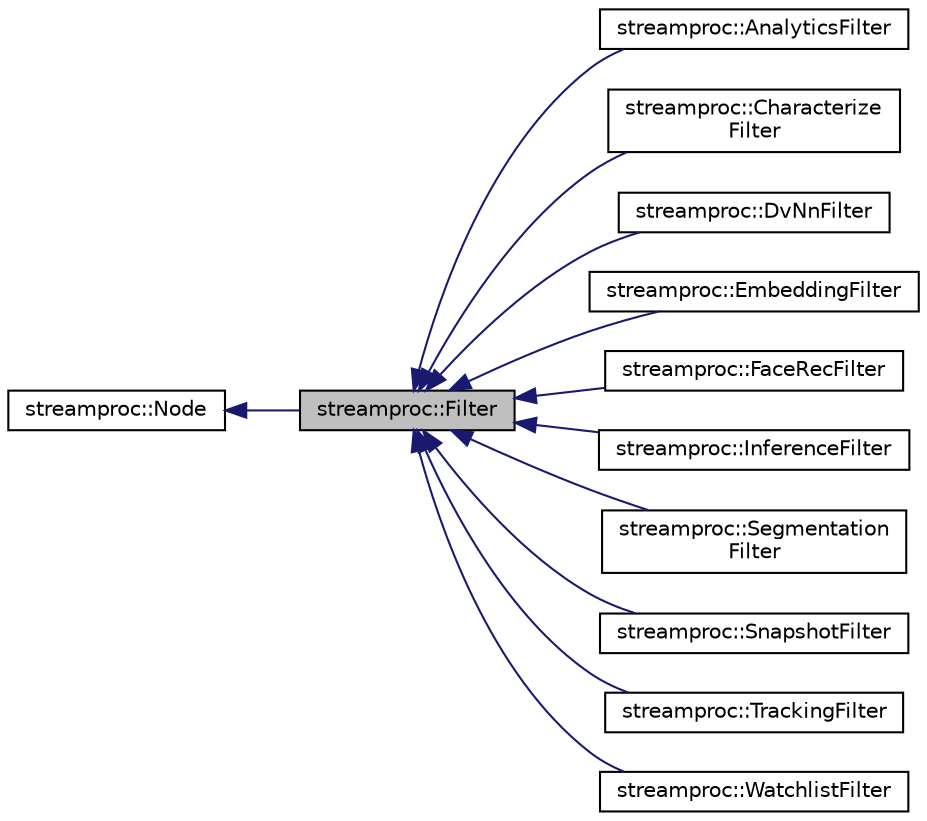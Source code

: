 digraph "streamproc::Filter"
{
  edge [fontname="Helvetica",fontsize="10",labelfontname="Helvetica",labelfontsize="10"];
  node [fontname="Helvetica",fontsize="10",shape=record];
  rankdir="LR";
  Node0 [label="streamproc::Filter",height=0.2,width=0.4,color="black", fillcolor="grey75", style="filled", fontcolor="black"];
  Node1 -> Node0 [dir="back",color="midnightblue",fontsize="10",style="solid",fontname="Helvetica"];
  Node1 [label="streamproc::Node",height=0.2,width=0.4,color="black", fillcolor="white", style="filled",URL="$dd/d01/classstreamproc_1_1Node.html",tooltip="Base class for node. "];
  Node0 -> Node2 [dir="back",color="midnightblue",fontsize="10",style="solid",fontname="Helvetica"];
  Node2 [label="streamproc::AnalyticsFilter",height=0.2,width=0.4,color="black", fillcolor="white", style="filled",URL="$da/dd3/classstreamproc_1_1AnalyticsFilter.html"];
  Node0 -> Node3 [dir="back",color="midnightblue",fontsize="10",style="solid",fontname="Helvetica"];
  Node3 [label="streamproc::Characterize\lFilter",height=0.2,width=0.4,color="black", fillcolor="white", style="filled",URL="$dd/d6d/classstreamproc_1_1CharacterizeFilter.html"];
  Node0 -> Node4 [dir="back",color="midnightblue",fontsize="10",style="solid",fontname="Helvetica"];
  Node4 [label="streamproc::DvNnFilter",height=0.2,width=0.4,color="black", fillcolor="white", style="filled",URL="$d3/d6f/classstreamproc_1_1DvNnFilter.html"];
  Node0 -> Node5 [dir="back",color="midnightblue",fontsize="10",style="solid",fontname="Helvetica"];
  Node5 [label="streamproc::EmbeddingFilter",height=0.2,width=0.4,color="black", fillcolor="white", style="filled",URL="$d3/d64/classstreamproc_1_1EmbeddingFilter.html",tooltip="Filter node performing neural network embeddings on video frames. "];
  Node0 -> Node6 [dir="back",color="midnightblue",fontsize="10",style="solid",fontname="Helvetica"];
  Node6 [label="streamproc::FaceRecFilter",height=0.2,width=0.4,color="black", fillcolor="white", style="filled",URL="$d7/d15/classstreamproc_1_1FaceRecFilter.html"];
  Node0 -> Node7 [dir="back",color="midnightblue",fontsize="10",style="solid",fontname="Helvetica"];
  Node7 [label="streamproc::InferenceFilter",height=0.2,width=0.4,color="black", fillcolor="white", style="filled",URL="$d3/dc3/classstreamproc_1_1InferenceFilter.html",tooltip="Filter node performing object detection on video frames. "];
  Node0 -> Node8 [dir="back",color="midnightblue",fontsize="10",style="solid",fontname="Helvetica"];
  Node8 [label="streamproc::Segmentation\lFilter",height=0.2,width=0.4,color="black", fillcolor="white", style="filled",URL="$da/d75/classstreamproc_1_1SegmentationFilter.html"];
  Node0 -> Node9 [dir="back",color="midnightblue",fontsize="10",style="solid",fontname="Helvetica"];
  Node9 [label="streamproc::SnapshotFilter",height=0.2,width=0.4,color="black", fillcolor="white", style="filled",URL="$d7/d73/classstreamproc_1_1SnapshotFilter.html"];
  Node0 -> Node10 [dir="back",color="midnightblue",fontsize="10",style="solid",fontname="Helvetica"];
  Node10 [label="streamproc::TrackingFilter",height=0.2,width=0.4,color="black", fillcolor="white", style="filled",URL="$d4/da9/classstreamproc_1_1TrackingFilter.html"];
  Node0 -> Node11 [dir="back",color="midnightblue",fontsize="10",style="solid",fontname="Helvetica"];
  Node11 [label="streamproc::WatchlistFilter",height=0.2,width=0.4,color="black", fillcolor="white", style="filled",URL="$dc/dca/classstreamproc_1_1WatchlistFilter.html"];
}
